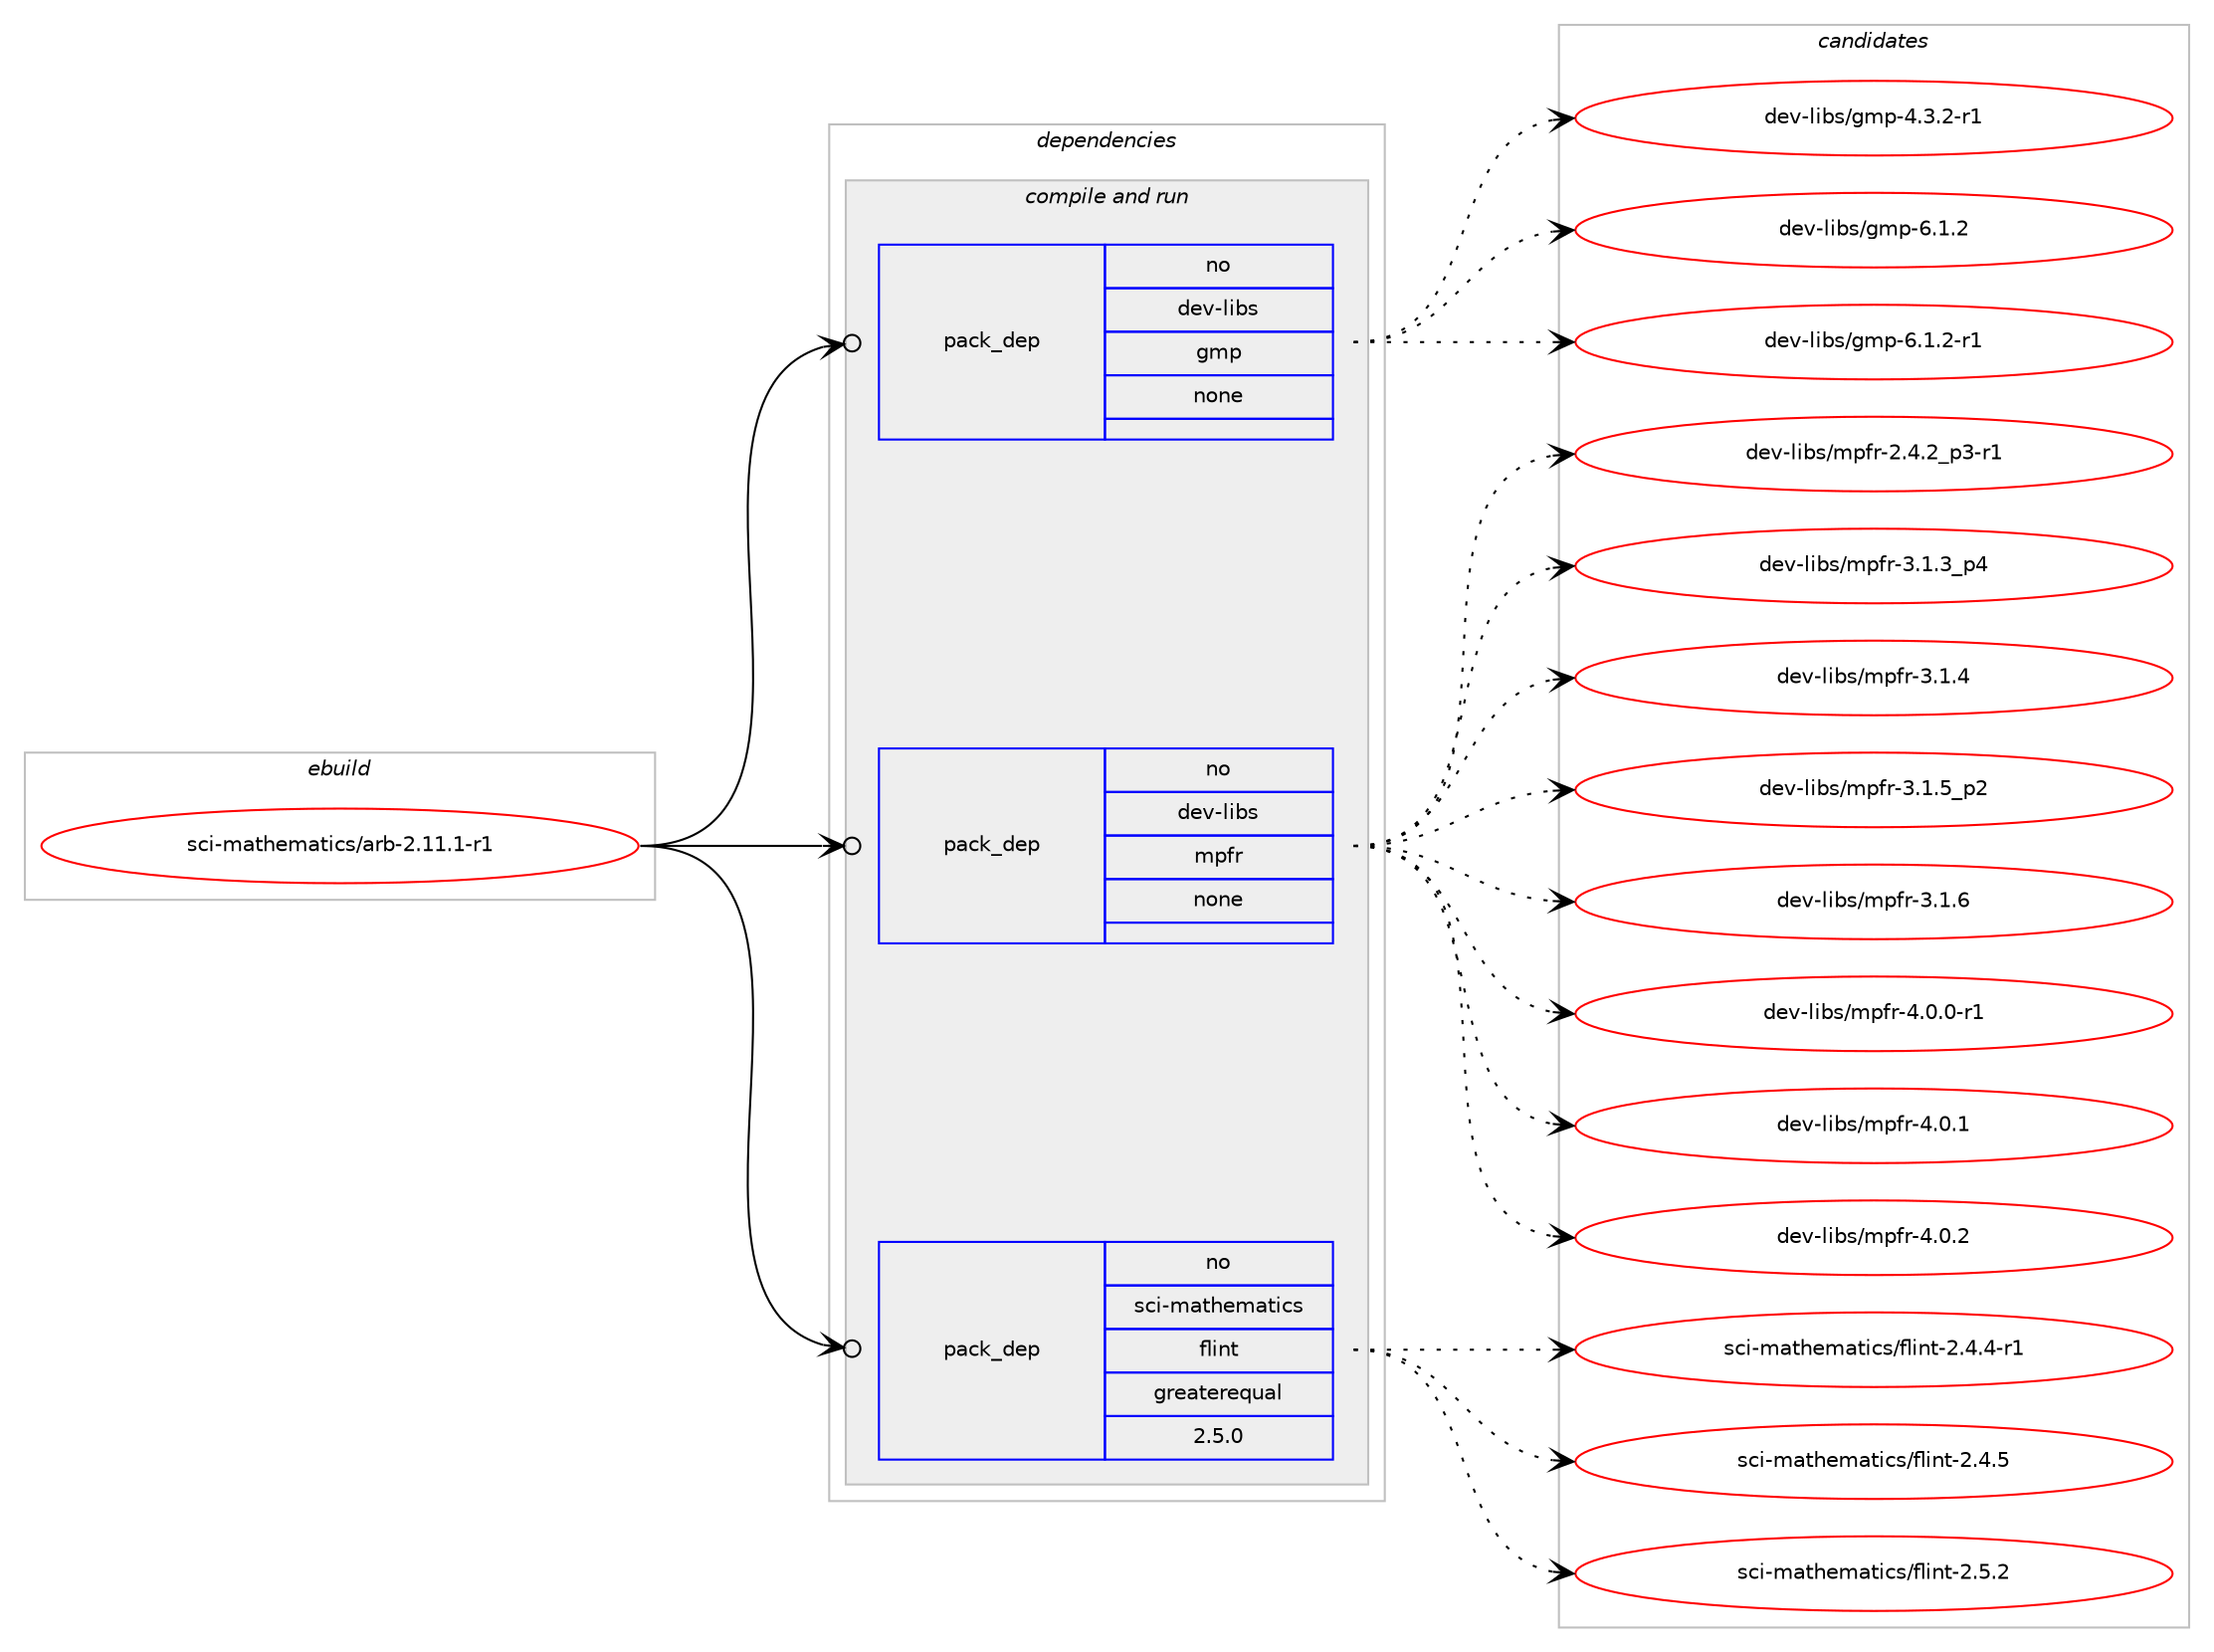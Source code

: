 digraph prolog {

# *************
# Graph options
# *************

newrank=true;
concentrate=true;
compound=true;
graph [rankdir=LR,fontname=Helvetica,fontsize=10,ranksep=1.5];#, ranksep=2.5, nodesep=0.2];
edge  [arrowhead=vee];
node  [fontname=Helvetica,fontsize=10];

# **********
# The ebuild
# **********

subgraph cluster_leftcol {
color=gray;
rank=same;
label=<<i>ebuild</i>>;
id [label="sci-mathematics/arb-2.11.1-r1", color=red, width=4, href="../sci-mathematics/arb-2.11.1-r1.svg"];
}

# ****************
# The dependencies
# ****************

subgraph cluster_midcol {
color=gray;
label=<<i>dependencies</i>>;
subgraph cluster_compile {
fillcolor="#eeeeee";
style=filled;
label=<<i>compile</i>>;
}
subgraph cluster_compileandrun {
fillcolor="#eeeeee";
style=filled;
label=<<i>compile and run</i>>;
subgraph pack1215550 {
dependency1697796 [label=<<TABLE BORDER="0" CELLBORDER="1" CELLSPACING="0" CELLPADDING="4" WIDTH="220"><TR><TD ROWSPAN="6" CELLPADDING="30">pack_dep</TD></TR><TR><TD WIDTH="110">no</TD></TR><TR><TD>dev-libs</TD></TR><TR><TD>gmp</TD></TR><TR><TD>none</TD></TR><TR><TD></TD></TR></TABLE>>, shape=none, color=blue];
}
id:e -> dependency1697796:w [weight=20,style="solid",arrowhead="odotvee"];
subgraph pack1215551 {
dependency1697797 [label=<<TABLE BORDER="0" CELLBORDER="1" CELLSPACING="0" CELLPADDING="4" WIDTH="220"><TR><TD ROWSPAN="6" CELLPADDING="30">pack_dep</TD></TR><TR><TD WIDTH="110">no</TD></TR><TR><TD>dev-libs</TD></TR><TR><TD>mpfr</TD></TR><TR><TD>none</TD></TR><TR><TD></TD></TR></TABLE>>, shape=none, color=blue];
}
id:e -> dependency1697797:w [weight=20,style="solid",arrowhead="odotvee"];
subgraph pack1215552 {
dependency1697798 [label=<<TABLE BORDER="0" CELLBORDER="1" CELLSPACING="0" CELLPADDING="4" WIDTH="220"><TR><TD ROWSPAN="6" CELLPADDING="30">pack_dep</TD></TR><TR><TD WIDTH="110">no</TD></TR><TR><TD>sci-mathematics</TD></TR><TR><TD>flint</TD></TR><TR><TD>greaterequal</TD></TR><TR><TD>2.5.0</TD></TR></TABLE>>, shape=none, color=blue];
}
id:e -> dependency1697798:w [weight=20,style="solid",arrowhead="odotvee"];
}
subgraph cluster_run {
fillcolor="#eeeeee";
style=filled;
label=<<i>run</i>>;
}
}

# **************
# The candidates
# **************

subgraph cluster_choices {
rank=same;
color=gray;
label=<<i>candidates</i>>;

subgraph choice1215550 {
color=black;
nodesep=1;
choice1001011184510810598115471031091124552465146504511449 [label="dev-libs/gmp-4.3.2-r1", color=red, width=4,href="../dev-libs/gmp-4.3.2-r1.svg"];
choice100101118451081059811547103109112455446494650 [label="dev-libs/gmp-6.1.2", color=red, width=4,href="../dev-libs/gmp-6.1.2.svg"];
choice1001011184510810598115471031091124554464946504511449 [label="dev-libs/gmp-6.1.2-r1", color=red, width=4,href="../dev-libs/gmp-6.1.2-r1.svg"];
dependency1697796:e -> choice1001011184510810598115471031091124552465146504511449:w [style=dotted,weight="100"];
dependency1697796:e -> choice100101118451081059811547103109112455446494650:w [style=dotted,weight="100"];
dependency1697796:e -> choice1001011184510810598115471031091124554464946504511449:w [style=dotted,weight="100"];
}
subgraph choice1215551 {
color=black;
nodesep=1;
choice10010111845108105981154710911210211445504652465095112514511449 [label="dev-libs/mpfr-2.4.2_p3-r1", color=red, width=4,href="../dev-libs/mpfr-2.4.2_p3-r1.svg"];
choice1001011184510810598115471091121021144551464946519511252 [label="dev-libs/mpfr-3.1.3_p4", color=red, width=4,href="../dev-libs/mpfr-3.1.3_p4.svg"];
choice100101118451081059811547109112102114455146494652 [label="dev-libs/mpfr-3.1.4", color=red, width=4,href="../dev-libs/mpfr-3.1.4.svg"];
choice1001011184510810598115471091121021144551464946539511250 [label="dev-libs/mpfr-3.1.5_p2", color=red, width=4,href="../dev-libs/mpfr-3.1.5_p2.svg"];
choice100101118451081059811547109112102114455146494654 [label="dev-libs/mpfr-3.1.6", color=red, width=4,href="../dev-libs/mpfr-3.1.6.svg"];
choice1001011184510810598115471091121021144552464846484511449 [label="dev-libs/mpfr-4.0.0-r1", color=red, width=4,href="../dev-libs/mpfr-4.0.0-r1.svg"];
choice100101118451081059811547109112102114455246484649 [label="dev-libs/mpfr-4.0.1", color=red, width=4,href="../dev-libs/mpfr-4.0.1.svg"];
choice100101118451081059811547109112102114455246484650 [label="dev-libs/mpfr-4.0.2", color=red, width=4,href="../dev-libs/mpfr-4.0.2.svg"];
dependency1697797:e -> choice10010111845108105981154710911210211445504652465095112514511449:w [style=dotted,weight="100"];
dependency1697797:e -> choice1001011184510810598115471091121021144551464946519511252:w [style=dotted,weight="100"];
dependency1697797:e -> choice100101118451081059811547109112102114455146494652:w [style=dotted,weight="100"];
dependency1697797:e -> choice1001011184510810598115471091121021144551464946539511250:w [style=dotted,weight="100"];
dependency1697797:e -> choice100101118451081059811547109112102114455146494654:w [style=dotted,weight="100"];
dependency1697797:e -> choice1001011184510810598115471091121021144552464846484511449:w [style=dotted,weight="100"];
dependency1697797:e -> choice100101118451081059811547109112102114455246484649:w [style=dotted,weight="100"];
dependency1697797:e -> choice100101118451081059811547109112102114455246484650:w [style=dotted,weight="100"];
}
subgraph choice1215552 {
color=black;
nodesep=1;
choice1159910545109971161041011099711610599115471021081051101164550465246524511449 [label="sci-mathematics/flint-2.4.4-r1", color=red, width=4,href="../sci-mathematics/flint-2.4.4-r1.svg"];
choice115991054510997116104101109971161059911547102108105110116455046524653 [label="sci-mathematics/flint-2.4.5", color=red, width=4,href="../sci-mathematics/flint-2.4.5.svg"];
choice115991054510997116104101109971161059911547102108105110116455046534650 [label="sci-mathematics/flint-2.5.2", color=red, width=4,href="../sci-mathematics/flint-2.5.2.svg"];
dependency1697798:e -> choice1159910545109971161041011099711610599115471021081051101164550465246524511449:w [style=dotted,weight="100"];
dependency1697798:e -> choice115991054510997116104101109971161059911547102108105110116455046524653:w [style=dotted,weight="100"];
dependency1697798:e -> choice115991054510997116104101109971161059911547102108105110116455046534650:w [style=dotted,weight="100"];
}
}

}
